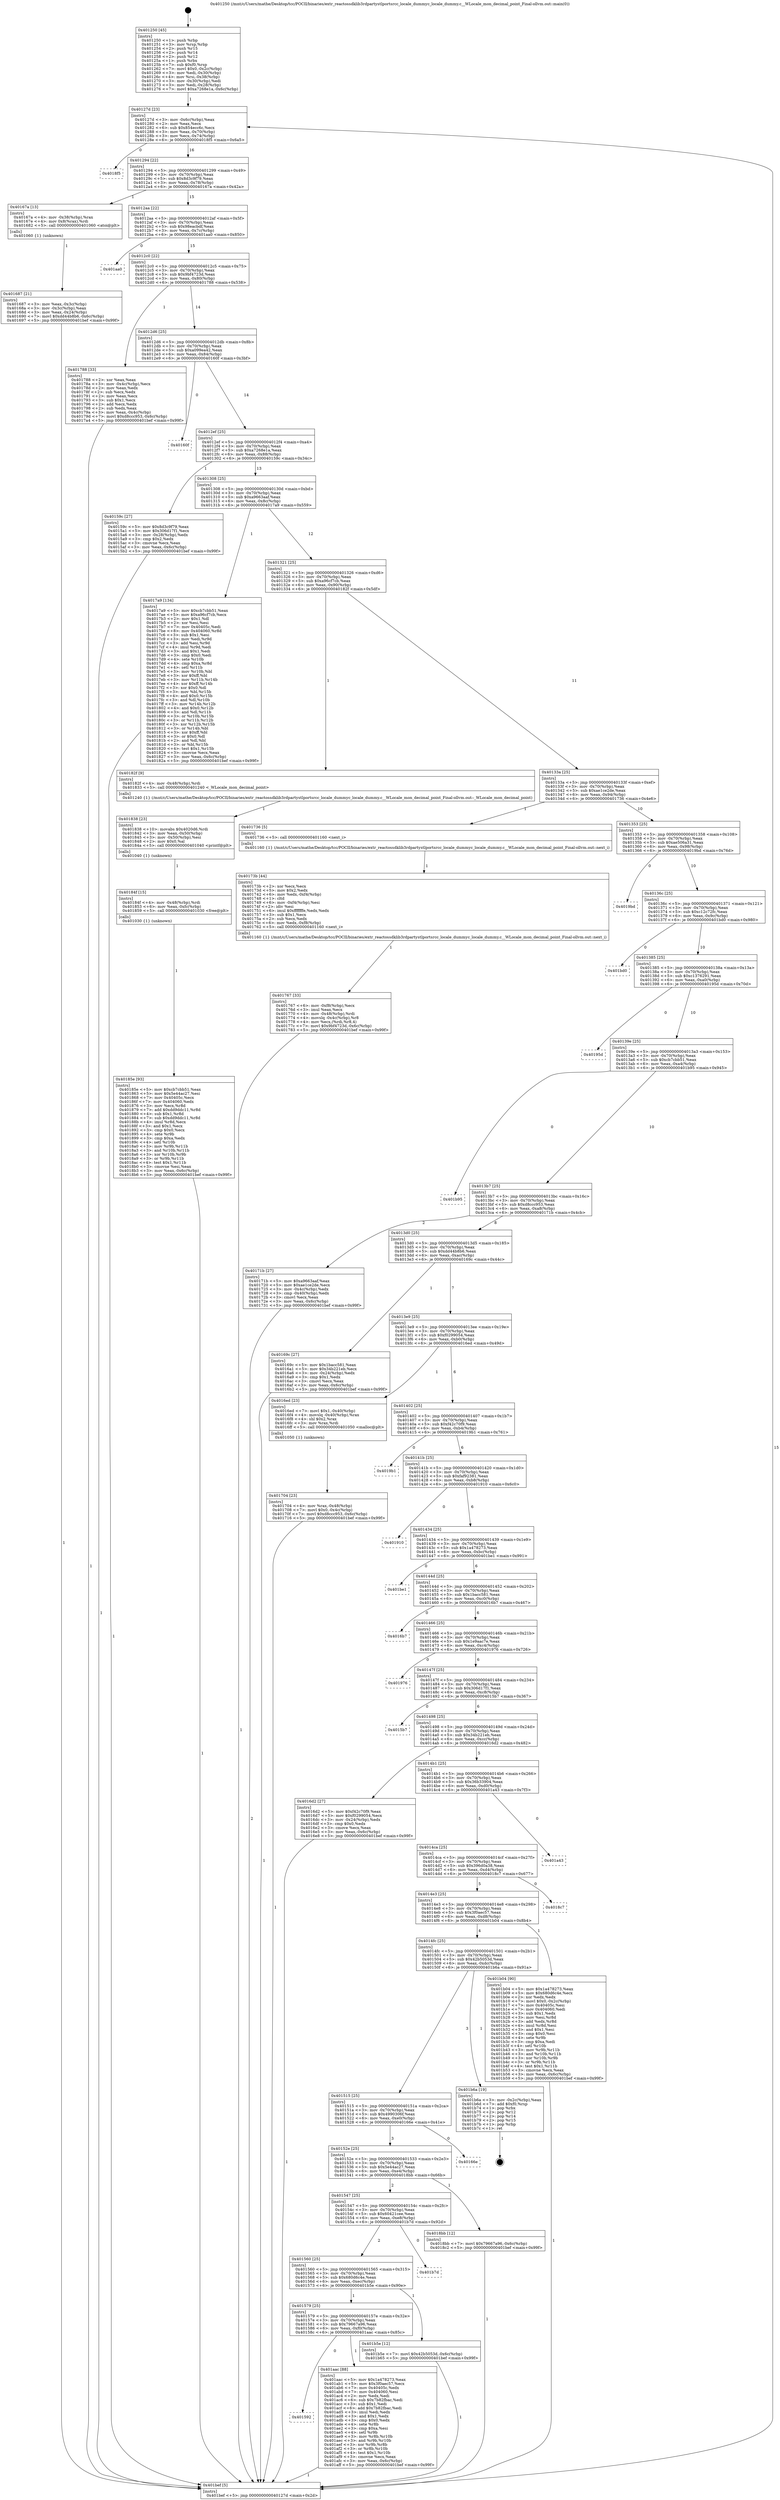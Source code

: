 digraph "0x401250" {
  label = "0x401250 (/mnt/c/Users/mathe/Desktop/tcc/POCII/binaries/extr_reactossdklib3rdpartystlportsrcc_locale_dummyc_locale_dummy.c__WLocale_mon_decimal_point_Final-ollvm.out::main(0))"
  labelloc = "t"
  node[shape=record]

  Entry [label="",width=0.3,height=0.3,shape=circle,fillcolor=black,style=filled]
  "0x40127d" [label="{
     0x40127d [23]\l
     | [instrs]\l
     &nbsp;&nbsp;0x40127d \<+3\>: mov -0x6c(%rbp),%eax\l
     &nbsp;&nbsp;0x401280 \<+2\>: mov %eax,%ecx\l
     &nbsp;&nbsp;0x401282 \<+6\>: sub $0x854ecc6c,%ecx\l
     &nbsp;&nbsp;0x401288 \<+3\>: mov %eax,-0x70(%rbp)\l
     &nbsp;&nbsp;0x40128b \<+3\>: mov %ecx,-0x74(%rbp)\l
     &nbsp;&nbsp;0x40128e \<+6\>: je 00000000004018f5 \<main+0x6a5\>\l
  }"]
  "0x4018f5" [label="{
     0x4018f5\l
  }", style=dashed]
  "0x401294" [label="{
     0x401294 [22]\l
     | [instrs]\l
     &nbsp;&nbsp;0x401294 \<+5\>: jmp 0000000000401299 \<main+0x49\>\l
     &nbsp;&nbsp;0x401299 \<+3\>: mov -0x70(%rbp),%eax\l
     &nbsp;&nbsp;0x40129c \<+5\>: sub $0x8d3c9f79,%eax\l
     &nbsp;&nbsp;0x4012a1 \<+3\>: mov %eax,-0x78(%rbp)\l
     &nbsp;&nbsp;0x4012a4 \<+6\>: je 000000000040167a \<main+0x42a\>\l
  }"]
  Exit [label="",width=0.3,height=0.3,shape=circle,fillcolor=black,style=filled,peripheries=2]
  "0x40167a" [label="{
     0x40167a [13]\l
     | [instrs]\l
     &nbsp;&nbsp;0x40167a \<+4\>: mov -0x38(%rbp),%rax\l
     &nbsp;&nbsp;0x40167e \<+4\>: mov 0x8(%rax),%rdi\l
     &nbsp;&nbsp;0x401682 \<+5\>: call 0000000000401060 \<atoi@plt\>\l
     | [calls]\l
     &nbsp;&nbsp;0x401060 \{1\} (unknown)\l
  }"]
  "0x4012aa" [label="{
     0x4012aa [22]\l
     | [instrs]\l
     &nbsp;&nbsp;0x4012aa \<+5\>: jmp 00000000004012af \<main+0x5f\>\l
     &nbsp;&nbsp;0x4012af \<+3\>: mov -0x70(%rbp),%eax\l
     &nbsp;&nbsp;0x4012b2 \<+5\>: sub $0x98eacbdf,%eax\l
     &nbsp;&nbsp;0x4012b7 \<+3\>: mov %eax,-0x7c(%rbp)\l
     &nbsp;&nbsp;0x4012ba \<+6\>: je 0000000000401aa0 \<main+0x850\>\l
  }"]
  "0x401592" [label="{
     0x401592\l
  }", style=dashed]
  "0x401aa0" [label="{
     0x401aa0\l
  }", style=dashed]
  "0x4012c0" [label="{
     0x4012c0 [22]\l
     | [instrs]\l
     &nbsp;&nbsp;0x4012c0 \<+5\>: jmp 00000000004012c5 \<main+0x75\>\l
     &nbsp;&nbsp;0x4012c5 \<+3\>: mov -0x70(%rbp),%eax\l
     &nbsp;&nbsp;0x4012c8 \<+5\>: sub $0x9bf4723d,%eax\l
     &nbsp;&nbsp;0x4012cd \<+3\>: mov %eax,-0x80(%rbp)\l
     &nbsp;&nbsp;0x4012d0 \<+6\>: je 0000000000401788 \<main+0x538\>\l
  }"]
  "0x401aac" [label="{
     0x401aac [88]\l
     | [instrs]\l
     &nbsp;&nbsp;0x401aac \<+5\>: mov $0x1a478273,%eax\l
     &nbsp;&nbsp;0x401ab1 \<+5\>: mov $0x3f0aec57,%ecx\l
     &nbsp;&nbsp;0x401ab6 \<+7\>: mov 0x40405c,%edx\l
     &nbsp;&nbsp;0x401abd \<+7\>: mov 0x404060,%esi\l
     &nbsp;&nbsp;0x401ac4 \<+2\>: mov %edx,%edi\l
     &nbsp;&nbsp;0x401ac6 \<+6\>: sub $0x7b82fbac,%edi\l
     &nbsp;&nbsp;0x401acc \<+3\>: sub $0x1,%edi\l
     &nbsp;&nbsp;0x401acf \<+6\>: add $0x7b82fbac,%edi\l
     &nbsp;&nbsp;0x401ad5 \<+3\>: imul %edi,%edx\l
     &nbsp;&nbsp;0x401ad8 \<+3\>: and $0x1,%edx\l
     &nbsp;&nbsp;0x401adb \<+3\>: cmp $0x0,%edx\l
     &nbsp;&nbsp;0x401ade \<+4\>: sete %r8b\l
     &nbsp;&nbsp;0x401ae2 \<+3\>: cmp $0xa,%esi\l
     &nbsp;&nbsp;0x401ae5 \<+4\>: setl %r9b\l
     &nbsp;&nbsp;0x401ae9 \<+3\>: mov %r8b,%r10b\l
     &nbsp;&nbsp;0x401aec \<+3\>: and %r9b,%r10b\l
     &nbsp;&nbsp;0x401aef \<+3\>: xor %r9b,%r8b\l
     &nbsp;&nbsp;0x401af2 \<+3\>: or %r8b,%r10b\l
     &nbsp;&nbsp;0x401af5 \<+4\>: test $0x1,%r10b\l
     &nbsp;&nbsp;0x401af9 \<+3\>: cmovne %ecx,%eax\l
     &nbsp;&nbsp;0x401afc \<+3\>: mov %eax,-0x6c(%rbp)\l
     &nbsp;&nbsp;0x401aff \<+5\>: jmp 0000000000401bef \<main+0x99f\>\l
  }"]
  "0x401788" [label="{
     0x401788 [33]\l
     | [instrs]\l
     &nbsp;&nbsp;0x401788 \<+2\>: xor %eax,%eax\l
     &nbsp;&nbsp;0x40178a \<+3\>: mov -0x4c(%rbp),%ecx\l
     &nbsp;&nbsp;0x40178d \<+2\>: mov %eax,%edx\l
     &nbsp;&nbsp;0x40178f \<+2\>: sub %ecx,%edx\l
     &nbsp;&nbsp;0x401791 \<+2\>: mov %eax,%ecx\l
     &nbsp;&nbsp;0x401793 \<+3\>: sub $0x1,%ecx\l
     &nbsp;&nbsp;0x401796 \<+2\>: add %ecx,%edx\l
     &nbsp;&nbsp;0x401798 \<+2\>: sub %edx,%eax\l
     &nbsp;&nbsp;0x40179a \<+3\>: mov %eax,-0x4c(%rbp)\l
     &nbsp;&nbsp;0x40179d \<+7\>: movl $0xd8ccc953,-0x6c(%rbp)\l
     &nbsp;&nbsp;0x4017a4 \<+5\>: jmp 0000000000401bef \<main+0x99f\>\l
  }"]
  "0x4012d6" [label="{
     0x4012d6 [25]\l
     | [instrs]\l
     &nbsp;&nbsp;0x4012d6 \<+5\>: jmp 00000000004012db \<main+0x8b\>\l
     &nbsp;&nbsp;0x4012db \<+3\>: mov -0x70(%rbp),%eax\l
     &nbsp;&nbsp;0x4012de \<+5\>: sub $0xa099ea42,%eax\l
     &nbsp;&nbsp;0x4012e3 \<+6\>: mov %eax,-0x84(%rbp)\l
     &nbsp;&nbsp;0x4012e9 \<+6\>: je 000000000040160f \<main+0x3bf\>\l
  }"]
  "0x401579" [label="{
     0x401579 [25]\l
     | [instrs]\l
     &nbsp;&nbsp;0x401579 \<+5\>: jmp 000000000040157e \<main+0x32e\>\l
     &nbsp;&nbsp;0x40157e \<+3\>: mov -0x70(%rbp),%eax\l
     &nbsp;&nbsp;0x401581 \<+5\>: sub $0x79667a96,%eax\l
     &nbsp;&nbsp;0x401586 \<+6\>: mov %eax,-0xf0(%rbp)\l
     &nbsp;&nbsp;0x40158c \<+6\>: je 0000000000401aac \<main+0x85c\>\l
  }"]
  "0x40160f" [label="{
     0x40160f\l
  }", style=dashed]
  "0x4012ef" [label="{
     0x4012ef [25]\l
     | [instrs]\l
     &nbsp;&nbsp;0x4012ef \<+5\>: jmp 00000000004012f4 \<main+0xa4\>\l
     &nbsp;&nbsp;0x4012f4 \<+3\>: mov -0x70(%rbp),%eax\l
     &nbsp;&nbsp;0x4012f7 \<+5\>: sub $0xa7268e1a,%eax\l
     &nbsp;&nbsp;0x4012fc \<+6\>: mov %eax,-0x88(%rbp)\l
     &nbsp;&nbsp;0x401302 \<+6\>: je 000000000040159c \<main+0x34c\>\l
  }"]
  "0x401b5e" [label="{
     0x401b5e [12]\l
     | [instrs]\l
     &nbsp;&nbsp;0x401b5e \<+7\>: movl $0x42b5053d,-0x6c(%rbp)\l
     &nbsp;&nbsp;0x401b65 \<+5\>: jmp 0000000000401bef \<main+0x99f\>\l
  }"]
  "0x40159c" [label="{
     0x40159c [27]\l
     | [instrs]\l
     &nbsp;&nbsp;0x40159c \<+5\>: mov $0x8d3c9f79,%eax\l
     &nbsp;&nbsp;0x4015a1 \<+5\>: mov $0x306d17f1,%ecx\l
     &nbsp;&nbsp;0x4015a6 \<+3\>: mov -0x28(%rbp),%edx\l
     &nbsp;&nbsp;0x4015a9 \<+3\>: cmp $0x2,%edx\l
     &nbsp;&nbsp;0x4015ac \<+3\>: cmovne %ecx,%eax\l
     &nbsp;&nbsp;0x4015af \<+3\>: mov %eax,-0x6c(%rbp)\l
     &nbsp;&nbsp;0x4015b2 \<+5\>: jmp 0000000000401bef \<main+0x99f\>\l
  }"]
  "0x401308" [label="{
     0x401308 [25]\l
     | [instrs]\l
     &nbsp;&nbsp;0x401308 \<+5\>: jmp 000000000040130d \<main+0xbd\>\l
     &nbsp;&nbsp;0x40130d \<+3\>: mov -0x70(%rbp),%eax\l
     &nbsp;&nbsp;0x401310 \<+5\>: sub $0xa9663aaf,%eax\l
     &nbsp;&nbsp;0x401315 \<+6\>: mov %eax,-0x8c(%rbp)\l
     &nbsp;&nbsp;0x40131b \<+6\>: je 00000000004017a9 \<main+0x559\>\l
  }"]
  "0x401bef" [label="{
     0x401bef [5]\l
     | [instrs]\l
     &nbsp;&nbsp;0x401bef \<+5\>: jmp 000000000040127d \<main+0x2d\>\l
  }"]
  "0x401250" [label="{
     0x401250 [45]\l
     | [instrs]\l
     &nbsp;&nbsp;0x401250 \<+1\>: push %rbp\l
     &nbsp;&nbsp;0x401251 \<+3\>: mov %rsp,%rbp\l
     &nbsp;&nbsp;0x401254 \<+2\>: push %r15\l
     &nbsp;&nbsp;0x401256 \<+2\>: push %r14\l
     &nbsp;&nbsp;0x401258 \<+2\>: push %r12\l
     &nbsp;&nbsp;0x40125a \<+1\>: push %rbx\l
     &nbsp;&nbsp;0x40125b \<+7\>: sub $0xf0,%rsp\l
     &nbsp;&nbsp;0x401262 \<+7\>: movl $0x0,-0x2c(%rbp)\l
     &nbsp;&nbsp;0x401269 \<+3\>: mov %edi,-0x30(%rbp)\l
     &nbsp;&nbsp;0x40126c \<+4\>: mov %rsi,-0x38(%rbp)\l
     &nbsp;&nbsp;0x401270 \<+3\>: mov -0x30(%rbp),%edi\l
     &nbsp;&nbsp;0x401273 \<+3\>: mov %edi,-0x28(%rbp)\l
     &nbsp;&nbsp;0x401276 \<+7\>: movl $0xa7268e1a,-0x6c(%rbp)\l
  }"]
  "0x401687" [label="{
     0x401687 [21]\l
     | [instrs]\l
     &nbsp;&nbsp;0x401687 \<+3\>: mov %eax,-0x3c(%rbp)\l
     &nbsp;&nbsp;0x40168a \<+3\>: mov -0x3c(%rbp),%eax\l
     &nbsp;&nbsp;0x40168d \<+3\>: mov %eax,-0x24(%rbp)\l
     &nbsp;&nbsp;0x401690 \<+7\>: movl $0xdd44b8b6,-0x6c(%rbp)\l
     &nbsp;&nbsp;0x401697 \<+5\>: jmp 0000000000401bef \<main+0x99f\>\l
  }"]
  "0x401560" [label="{
     0x401560 [25]\l
     | [instrs]\l
     &nbsp;&nbsp;0x401560 \<+5\>: jmp 0000000000401565 \<main+0x315\>\l
     &nbsp;&nbsp;0x401565 \<+3\>: mov -0x70(%rbp),%eax\l
     &nbsp;&nbsp;0x401568 \<+5\>: sub $0x680d6c4e,%eax\l
     &nbsp;&nbsp;0x40156d \<+6\>: mov %eax,-0xec(%rbp)\l
     &nbsp;&nbsp;0x401573 \<+6\>: je 0000000000401b5e \<main+0x90e\>\l
  }"]
  "0x4017a9" [label="{
     0x4017a9 [134]\l
     | [instrs]\l
     &nbsp;&nbsp;0x4017a9 \<+5\>: mov $0xcb7cbb51,%eax\l
     &nbsp;&nbsp;0x4017ae \<+5\>: mov $0xa96cf7cb,%ecx\l
     &nbsp;&nbsp;0x4017b3 \<+2\>: mov $0x1,%dl\l
     &nbsp;&nbsp;0x4017b5 \<+2\>: xor %esi,%esi\l
     &nbsp;&nbsp;0x4017b7 \<+7\>: mov 0x40405c,%edi\l
     &nbsp;&nbsp;0x4017be \<+8\>: mov 0x404060,%r8d\l
     &nbsp;&nbsp;0x4017c6 \<+3\>: sub $0x1,%esi\l
     &nbsp;&nbsp;0x4017c9 \<+3\>: mov %edi,%r9d\l
     &nbsp;&nbsp;0x4017cc \<+3\>: add %esi,%r9d\l
     &nbsp;&nbsp;0x4017cf \<+4\>: imul %r9d,%edi\l
     &nbsp;&nbsp;0x4017d3 \<+3\>: and $0x1,%edi\l
     &nbsp;&nbsp;0x4017d6 \<+3\>: cmp $0x0,%edi\l
     &nbsp;&nbsp;0x4017d9 \<+4\>: sete %r10b\l
     &nbsp;&nbsp;0x4017dd \<+4\>: cmp $0xa,%r8d\l
     &nbsp;&nbsp;0x4017e1 \<+4\>: setl %r11b\l
     &nbsp;&nbsp;0x4017e5 \<+3\>: mov %r10b,%bl\l
     &nbsp;&nbsp;0x4017e8 \<+3\>: xor $0xff,%bl\l
     &nbsp;&nbsp;0x4017eb \<+3\>: mov %r11b,%r14b\l
     &nbsp;&nbsp;0x4017ee \<+4\>: xor $0xff,%r14b\l
     &nbsp;&nbsp;0x4017f2 \<+3\>: xor $0x0,%dl\l
     &nbsp;&nbsp;0x4017f5 \<+3\>: mov %bl,%r15b\l
     &nbsp;&nbsp;0x4017f8 \<+4\>: and $0x0,%r15b\l
     &nbsp;&nbsp;0x4017fc \<+3\>: and %dl,%r10b\l
     &nbsp;&nbsp;0x4017ff \<+3\>: mov %r14b,%r12b\l
     &nbsp;&nbsp;0x401802 \<+4\>: and $0x0,%r12b\l
     &nbsp;&nbsp;0x401806 \<+3\>: and %dl,%r11b\l
     &nbsp;&nbsp;0x401809 \<+3\>: or %r10b,%r15b\l
     &nbsp;&nbsp;0x40180c \<+3\>: or %r11b,%r12b\l
     &nbsp;&nbsp;0x40180f \<+3\>: xor %r12b,%r15b\l
     &nbsp;&nbsp;0x401812 \<+3\>: or %r14b,%bl\l
     &nbsp;&nbsp;0x401815 \<+3\>: xor $0xff,%bl\l
     &nbsp;&nbsp;0x401818 \<+3\>: or $0x0,%dl\l
     &nbsp;&nbsp;0x40181b \<+2\>: and %dl,%bl\l
     &nbsp;&nbsp;0x40181d \<+3\>: or %bl,%r15b\l
     &nbsp;&nbsp;0x401820 \<+4\>: test $0x1,%r15b\l
     &nbsp;&nbsp;0x401824 \<+3\>: cmovne %ecx,%eax\l
     &nbsp;&nbsp;0x401827 \<+3\>: mov %eax,-0x6c(%rbp)\l
     &nbsp;&nbsp;0x40182a \<+5\>: jmp 0000000000401bef \<main+0x99f\>\l
  }"]
  "0x401321" [label="{
     0x401321 [25]\l
     | [instrs]\l
     &nbsp;&nbsp;0x401321 \<+5\>: jmp 0000000000401326 \<main+0xd6\>\l
     &nbsp;&nbsp;0x401326 \<+3\>: mov -0x70(%rbp),%eax\l
     &nbsp;&nbsp;0x401329 \<+5\>: sub $0xa96cf7cb,%eax\l
     &nbsp;&nbsp;0x40132e \<+6\>: mov %eax,-0x90(%rbp)\l
     &nbsp;&nbsp;0x401334 \<+6\>: je 000000000040182f \<main+0x5df\>\l
  }"]
  "0x401b7d" [label="{
     0x401b7d\l
  }", style=dashed]
  "0x40182f" [label="{
     0x40182f [9]\l
     | [instrs]\l
     &nbsp;&nbsp;0x40182f \<+4\>: mov -0x48(%rbp),%rdi\l
     &nbsp;&nbsp;0x401833 \<+5\>: call 0000000000401240 \<_WLocale_mon_decimal_point\>\l
     | [calls]\l
     &nbsp;&nbsp;0x401240 \{1\} (/mnt/c/Users/mathe/Desktop/tcc/POCII/binaries/extr_reactossdklib3rdpartystlportsrcc_locale_dummyc_locale_dummy.c__WLocale_mon_decimal_point_Final-ollvm.out::_WLocale_mon_decimal_point)\l
  }"]
  "0x40133a" [label="{
     0x40133a [25]\l
     | [instrs]\l
     &nbsp;&nbsp;0x40133a \<+5\>: jmp 000000000040133f \<main+0xef\>\l
     &nbsp;&nbsp;0x40133f \<+3\>: mov -0x70(%rbp),%eax\l
     &nbsp;&nbsp;0x401342 \<+5\>: sub $0xae1ce2de,%eax\l
     &nbsp;&nbsp;0x401347 \<+6\>: mov %eax,-0x94(%rbp)\l
     &nbsp;&nbsp;0x40134d \<+6\>: je 0000000000401736 \<main+0x4e6\>\l
  }"]
  "0x401547" [label="{
     0x401547 [25]\l
     | [instrs]\l
     &nbsp;&nbsp;0x401547 \<+5\>: jmp 000000000040154c \<main+0x2fc\>\l
     &nbsp;&nbsp;0x40154c \<+3\>: mov -0x70(%rbp),%eax\l
     &nbsp;&nbsp;0x40154f \<+5\>: sub $0x60421cee,%eax\l
     &nbsp;&nbsp;0x401554 \<+6\>: mov %eax,-0xe8(%rbp)\l
     &nbsp;&nbsp;0x40155a \<+6\>: je 0000000000401b7d \<main+0x92d\>\l
  }"]
  "0x401736" [label="{
     0x401736 [5]\l
     | [instrs]\l
     &nbsp;&nbsp;0x401736 \<+5\>: call 0000000000401160 \<next_i\>\l
     | [calls]\l
     &nbsp;&nbsp;0x401160 \{1\} (/mnt/c/Users/mathe/Desktop/tcc/POCII/binaries/extr_reactossdklib3rdpartystlportsrcc_locale_dummyc_locale_dummy.c__WLocale_mon_decimal_point_Final-ollvm.out::next_i)\l
  }"]
  "0x401353" [label="{
     0x401353 [25]\l
     | [instrs]\l
     &nbsp;&nbsp;0x401353 \<+5\>: jmp 0000000000401358 \<main+0x108\>\l
     &nbsp;&nbsp;0x401358 \<+3\>: mov -0x70(%rbp),%eax\l
     &nbsp;&nbsp;0x40135b \<+5\>: sub $0xae506a31,%eax\l
     &nbsp;&nbsp;0x401360 \<+6\>: mov %eax,-0x98(%rbp)\l
     &nbsp;&nbsp;0x401366 \<+6\>: je 00000000004019bd \<main+0x76d\>\l
  }"]
  "0x4018bb" [label="{
     0x4018bb [12]\l
     | [instrs]\l
     &nbsp;&nbsp;0x4018bb \<+7\>: movl $0x79667a96,-0x6c(%rbp)\l
     &nbsp;&nbsp;0x4018c2 \<+5\>: jmp 0000000000401bef \<main+0x99f\>\l
  }"]
  "0x4019bd" [label="{
     0x4019bd\l
  }", style=dashed]
  "0x40136c" [label="{
     0x40136c [25]\l
     | [instrs]\l
     &nbsp;&nbsp;0x40136c \<+5\>: jmp 0000000000401371 \<main+0x121\>\l
     &nbsp;&nbsp;0x401371 \<+3\>: mov -0x70(%rbp),%eax\l
     &nbsp;&nbsp;0x401374 \<+5\>: sub $0xc12c72fc,%eax\l
     &nbsp;&nbsp;0x401379 \<+6\>: mov %eax,-0x9c(%rbp)\l
     &nbsp;&nbsp;0x40137f \<+6\>: je 0000000000401bd0 \<main+0x980\>\l
  }"]
  "0x40152e" [label="{
     0x40152e [25]\l
     | [instrs]\l
     &nbsp;&nbsp;0x40152e \<+5\>: jmp 0000000000401533 \<main+0x2e3\>\l
     &nbsp;&nbsp;0x401533 \<+3\>: mov -0x70(%rbp),%eax\l
     &nbsp;&nbsp;0x401536 \<+5\>: sub $0x5e44ac27,%eax\l
     &nbsp;&nbsp;0x40153b \<+6\>: mov %eax,-0xe4(%rbp)\l
     &nbsp;&nbsp;0x401541 \<+6\>: je 00000000004018bb \<main+0x66b\>\l
  }"]
  "0x401bd0" [label="{
     0x401bd0\l
  }", style=dashed]
  "0x401385" [label="{
     0x401385 [25]\l
     | [instrs]\l
     &nbsp;&nbsp;0x401385 \<+5\>: jmp 000000000040138a \<main+0x13a\>\l
     &nbsp;&nbsp;0x40138a \<+3\>: mov -0x70(%rbp),%eax\l
     &nbsp;&nbsp;0x40138d \<+5\>: sub $0xc1376291,%eax\l
     &nbsp;&nbsp;0x401392 \<+6\>: mov %eax,-0xa0(%rbp)\l
     &nbsp;&nbsp;0x401398 \<+6\>: je 000000000040195d \<main+0x70d\>\l
  }"]
  "0x40166e" [label="{
     0x40166e\l
  }", style=dashed]
  "0x40195d" [label="{
     0x40195d\l
  }", style=dashed]
  "0x40139e" [label="{
     0x40139e [25]\l
     | [instrs]\l
     &nbsp;&nbsp;0x40139e \<+5\>: jmp 00000000004013a3 \<main+0x153\>\l
     &nbsp;&nbsp;0x4013a3 \<+3\>: mov -0x70(%rbp),%eax\l
     &nbsp;&nbsp;0x4013a6 \<+5\>: sub $0xcb7cbb51,%eax\l
     &nbsp;&nbsp;0x4013ab \<+6\>: mov %eax,-0xa4(%rbp)\l
     &nbsp;&nbsp;0x4013b1 \<+6\>: je 0000000000401b95 \<main+0x945\>\l
  }"]
  "0x401515" [label="{
     0x401515 [25]\l
     | [instrs]\l
     &nbsp;&nbsp;0x401515 \<+5\>: jmp 000000000040151a \<main+0x2ca\>\l
     &nbsp;&nbsp;0x40151a \<+3\>: mov -0x70(%rbp),%eax\l
     &nbsp;&nbsp;0x40151d \<+5\>: sub $0x4990306f,%eax\l
     &nbsp;&nbsp;0x401522 \<+6\>: mov %eax,-0xe0(%rbp)\l
     &nbsp;&nbsp;0x401528 \<+6\>: je 000000000040166e \<main+0x41e\>\l
  }"]
  "0x401b95" [label="{
     0x401b95\l
  }", style=dashed]
  "0x4013b7" [label="{
     0x4013b7 [25]\l
     | [instrs]\l
     &nbsp;&nbsp;0x4013b7 \<+5\>: jmp 00000000004013bc \<main+0x16c\>\l
     &nbsp;&nbsp;0x4013bc \<+3\>: mov -0x70(%rbp),%eax\l
     &nbsp;&nbsp;0x4013bf \<+5\>: sub $0xd8ccc953,%eax\l
     &nbsp;&nbsp;0x4013c4 \<+6\>: mov %eax,-0xa8(%rbp)\l
     &nbsp;&nbsp;0x4013ca \<+6\>: je 000000000040171b \<main+0x4cb\>\l
  }"]
  "0x401b6a" [label="{
     0x401b6a [19]\l
     | [instrs]\l
     &nbsp;&nbsp;0x401b6a \<+3\>: mov -0x2c(%rbp),%eax\l
     &nbsp;&nbsp;0x401b6d \<+7\>: add $0xf0,%rsp\l
     &nbsp;&nbsp;0x401b74 \<+1\>: pop %rbx\l
     &nbsp;&nbsp;0x401b75 \<+2\>: pop %r12\l
     &nbsp;&nbsp;0x401b77 \<+2\>: pop %r14\l
     &nbsp;&nbsp;0x401b79 \<+2\>: pop %r15\l
     &nbsp;&nbsp;0x401b7b \<+1\>: pop %rbp\l
     &nbsp;&nbsp;0x401b7c \<+1\>: ret\l
  }"]
  "0x40171b" [label="{
     0x40171b [27]\l
     | [instrs]\l
     &nbsp;&nbsp;0x40171b \<+5\>: mov $0xa9663aaf,%eax\l
     &nbsp;&nbsp;0x401720 \<+5\>: mov $0xae1ce2de,%ecx\l
     &nbsp;&nbsp;0x401725 \<+3\>: mov -0x4c(%rbp),%edx\l
     &nbsp;&nbsp;0x401728 \<+3\>: cmp -0x40(%rbp),%edx\l
     &nbsp;&nbsp;0x40172b \<+3\>: cmovl %ecx,%eax\l
     &nbsp;&nbsp;0x40172e \<+3\>: mov %eax,-0x6c(%rbp)\l
     &nbsp;&nbsp;0x401731 \<+5\>: jmp 0000000000401bef \<main+0x99f\>\l
  }"]
  "0x4013d0" [label="{
     0x4013d0 [25]\l
     | [instrs]\l
     &nbsp;&nbsp;0x4013d0 \<+5\>: jmp 00000000004013d5 \<main+0x185\>\l
     &nbsp;&nbsp;0x4013d5 \<+3\>: mov -0x70(%rbp),%eax\l
     &nbsp;&nbsp;0x4013d8 \<+5\>: sub $0xdd44b8b6,%eax\l
     &nbsp;&nbsp;0x4013dd \<+6\>: mov %eax,-0xac(%rbp)\l
     &nbsp;&nbsp;0x4013e3 \<+6\>: je 000000000040169c \<main+0x44c\>\l
  }"]
  "0x4014fc" [label="{
     0x4014fc [25]\l
     | [instrs]\l
     &nbsp;&nbsp;0x4014fc \<+5\>: jmp 0000000000401501 \<main+0x2b1\>\l
     &nbsp;&nbsp;0x401501 \<+3\>: mov -0x70(%rbp),%eax\l
     &nbsp;&nbsp;0x401504 \<+5\>: sub $0x42b5053d,%eax\l
     &nbsp;&nbsp;0x401509 \<+6\>: mov %eax,-0xdc(%rbp)\l
     &nbsp;&nbsp;0x40150f \<+6\>: je 0000000000401b6a \<main+0x91a\>\l
  }"]
  "0x40169c" [label="{
     0x40169c [27]\l
     | [instrs]\l
     &nbsp;&nbsp;0x40169c \<+5\>: mov $0x1bacc581,%eax\l
     &nbsp;&nbsp;0x4016a1 \<+5\>: mov $0x34b221eb,%ecx\l
     &nbsp;&nbsp;0x4016a6 \<+3\>: mov -0x24(%rbp),%edx\l
     &nbsp;&nbsp;0x4016a9 \<+3\>: cmp $0x1,%edx\l
     &nbsp;&nbsp;0x4016ac \<+3\>: cmovl %ecx,%eax\l
     &nbsp;&nbsp;0x4016af \<+3\>: mov %eax,-0x6c(%rbp)\l
     &nbsp;&nbsp;0x4016b2 \<+5\>: jmp 0000000000401bef \<main+0x99f\>\l
  }"]
  "0x4013e9" [label="{
     0x4013e9 [25]\l
     | [instrs]\l
     &nbsp;&nbsp;0x4013e9 \<+5\>: jmp 00000000004013ee \<main+0x19e\>\l
     &nbsp;&nbsp;0x4013ee \<+3\>: mov -0x70(%rbp),%eax\l
     &nbsp;&nbsp;0x4013f1 \<+5\>: sub $0xf0299054,%eax\l
     &nbsp;&nbsp;0x4013f6 \<+6\>: mov %eax,-0xb0(%rbp)\l
     &nbsp;&nbsp;0x4013fc \<+6\>: je 00000000004016ed \<main+0x49d\>\l
  }"]
  "0x401b04" [label="{
     0x401b04 [90]\l
     | [instrs]\l
     &nbsp;&nbsp;0x401b04 \<+5\>: mov $0x1a478273,%eax\l
     &nbsp;&nbsp;0x401b09 \<+5\>: mov $0x680d6c4e,%ecx\l
     &nbsp;&nbsp;0x401b0e \<+2\>: xor %edx,%edx\l
     &nbsp;&nbsp;0x401b10 \<+7\>: movl $0x0,-0x2c(%rbp)\l
     &nbsp;&nbsp;0x401b17 \<+7\>: mov 0x40405c,%esi\l
     &nbsp;&nbsp;0x401b1e \<+7\>: mov 0x404060,%edi\l
     &nbsp;&nbsp;0x401b25 \<+3\>: sub $0x1,%edx\l
     &nbsp;&nbsp;0x401b28 \<+3\>: mov %esi,%r8d\l
     &nbsp;&nbsp;0x401b2b \<+3\>: add %edx,%r8d\l
     &nbsp;&nbsp;0x401b2e \<+4\>: imul %r8d,%esi\l
     &nbsp;&nbsp;0x401b32 \<+3\>: and $0x1,%esi\l
     &nbsp;&nbsp;0x401b35 \<+3\>: cmp $0x0,%esi\l
     &nbsp;&nbsp;0x401b38 \<+4\>: sete %r9b\l
     &nbsp;&nbsp;0x401b3c \<+3\>: cmp $0xa,%edi\l
     &nbsp;&nbsp;0x401b3f \<+4\>: setl %r10b\l
     &nbsp;&nbsp;0x401b43 \<+3\>: mov %r9b,%r11b\l
     &nbsp;&nbsp;0x401b46 \<+3\>: and %r10b,%r11b\l
     &nbsp;&nbsp;0x401b49 \<+3\>: xor %r10b,%r9b\l
     &nbsp;&nbsp;0x401b4c \<+3\>: or %r9b,%r11b\l
     &nbsp;&nbsp;0x401b4f \<+4\>: test $0x1,%r11b\l
     &nbsp;&nbsp;0x401b53 \<+3\>: cmovne %ecx,%eax\l
     &nbsp;&nbsp;0x401b56 \<+3\>: mov %eax,-0x6c(%rbp)\l
     &nbsp;&nbsp;0x401b59 \<+5\>: jmp 0000000000401bef \<main+0x99f\>\l
  }"]
  "0x4016ed" [label="{
     0x4016ed [23]\l
     | [instrs]\l
     &nbsp;&nbsp;0x4016ed \<+7\>: movl $0x1,-0x40(%rbp)\l
     &nbsp;&nbsp;0x4016f4 \<+4\>: movslq -0x40(%rbp),%rax\l
     &nbsp;&nbsp;0x4016f8 \<+4\>: shl $0x2,%rax\l
     &nbsp;&nbsp;0x4016fc \<+3\>: mov %rax,%rdi\l
     &nbsp;&nbsp;0x4016ff \<+5\>: call 0000000000401050 \<malloc@plt\>\l
     | [calls]\l
     &nbsp;&nbsp;0x401050 \{1\} (unknown)\l
  }"]
  "0x401402" [label="{
     0x401402 [25]\l
     | [instrs]\l
     &nbsp;&nbsp;0x401402 \<+5\>: jmp 0000000000401407 \<main+0x1b7\>\l
     &nbsp;&nbsp;0x401407 \<+3\>: mov -0x70(%rbp),%eax\l
     &nbsp;&nbsp;0x40140a \<+5\>: sub $0xf42c70f9,%eax\l
     &nbsp;&nbsp;0x40140f \<+6\>: mov %eax,-0xb4(%rbp)\l
     &nbsp;&nbsp;0x401415 \<+6\>: je 00000000004019b1 \<main+0x761\>\l
  }"]
  "0x4014e3" [label="{
     0x4014e3 [25]\l
     | [instrs]\l
     &nbsp;&nbsp;0x4014e3 \<+5\>: jmp 00000000004014e8 \<main+0x298\>\l
     &nbsp;&nbsp;0x4014e8 \<+3\>: mov -0x70(%rbp),%eax\l
     &nbsp;&nbsp;0x4014eb \<+5\>: sub $0x3f0aec57,%eax\l
     &nbsp;&nbsp;0x4014f0 \<+6\>: mov %eax,-0xd8(%rbp)\l
     &nbsp;&nbsp;0x4014f6 \<+6\>: je 0000000000401b04 \<main+0x8b4\>\l
  }"]
  "0x4019b1" [label="{
     0x4019b1\l
  }", style=dashed]
  "0x40141b" [label="{
     0x40141b [25]\l
     | [instrs]\l
     &nbsp;&nbsp;0x40141b \<+5\>: jmp 0000000000401420 \<main+0x1d0\>\l
     &nbsp;&nbsp;0x401420 \<+3\>: mov -0x70(%rbp),%eax\l
     &nbsp;&nbsp;0x401423 \<+5\>: sub $0xfaf92381,%eax\l
     &nbsp;&nbsp;0x401428 \<+6\>: mov %eax,-0xb8(%rbp)\l
     &nbsp;&nbsp;0x40142e \<+6\>: je 0000000000401910 \<main+0x6c0\>\l
  }"]
  "0x4018c7" [label="{
     0x4018c7\l
  }", style=dashed]
  "0x401910" [label="{
     0x401910\l
  }", style=dashed]
  "0x401434" [label="{
     0x401434 [25]\l
     | [instrs]\l
     &nbsp;&nbsp;0x401434 \<+5\>: jmp 0000000000401439 \<main+0x1e9\>\l
     &nbsp;&nbsp;0x401439 \<+3\>: mov -0x70(%rbp),%eax\l
     &nbsp;&nbsp;0x40143c \<+5\>: sub $0x1a478273,%eax\l
     &nbsp;&nbsp;0x401441 \<+6\>: mov %eax,-0xbc(%rbp)\l
     &nbsp;&nbsp;0x401447 \<+6\>: je 0000000000401be1 \<main+0x991\>\l
  }"]
  "0x4014ca" [label="{
     0x4014ca [25]\l
     | [instrs]\l
     &nbsp;&nbsp;0x4014ca \<+5\>: jmp 00000000004014cf \<main+0x27f\>\l
     &nbsp;&nbsp;0x4014cf \<+3\>: mov -0x70(%rbp),%eax\l
     &nbsp;&nbsp;0x4014d2 \<+5\>: sub $0x396d0a38,%eax\l
     &nbsp;&nbsp;0x4014d7 \<+6\>: mov %eax,-0xd4(%rbp)\l
     &nbsp;&nbsp;0x4014dd \<+6\>: je 00000000004018c7 \<main+0x677\>\l
  }"]
  "0x401be1" [label="{
     0x401be1\l
  }", style=dashed]
  "0x40144d" [label="{
     0x40144d [25]\l
     | [instrs]\l
     &nbsp;&nbsp;0x40144d \<+5\>: jmp 0000000000401452 \<main+0x202\>\l
     &nbsp;&nbsp;0x401452 \<+3\>: mov -0x70(%rbp),%eax\l
     &nbsp;&nbsp;0x401455 \<+5\>: sub $0x1bacc581,%eax\l
     &nbsp;&nbsp;0x40145a \<+6\>: mov %eax,-0xc0(%rbp)\l
     &nbsp;&nbsp;0x401460 \<+6\>: je 00000000004016b7 \<main+0x467\>\l
  }"]
  "0x401a43" [label="{
     0x401a43\l
  }", style=dashed]
  "0x4016b7" [label="{
     0x4016b7\l
  }", style=dashed]
  "0x401466" [label="{
     0x401466 [25]\l
     | [instrs]\l
     &nbsp;&nbsp;0x401466 \<+5\>: jmp 000000000040146b \<main+0x21b\>\l
     &nbsp;&nbsp;0x40146b \<+3\>: mov -0x70(%rbp),%eax\l
     &nbsp;&nbsp;0x40146e \<+5\>: sub $0x1e9aac7e,%eax\l
     &nbsp;&nbsp;0x401473 \<+6\>: mov %eax,-0xc4(%rbp)\l
     &nbsp;&nbsp;0x401479 \<+6\>: je 0000000000401976 \<main+0x726\>\l
  }"]
  "0x40185e" [label="{
     0x40185e [93]\l
     | [instrs]\l
     &nbsp;&nbsp;0x40185e \<+5\>: mov $0xcb7cbb51,%eax\l
     &nbsp;&nbsp;0x401863 \<+5\>: mov $0x5e44ac27,%esi\l
     &nbsp;&nbsp;0x401868 \<+7\>: mov 0x40405c,%ecx\l
     &nbsp;&nbsp;0x40186f \<+7\>: mov 0x404060,%edx\l
     &nbsp;&nbsp;0x401876 \<+3\>: mov %ecx,%r8d\l
     &nbsp;&nbsp;0x401879 \<+7\>: add $0xdd9ddc11,%r8d\l
     &nbsp;&nbsp;0x401880 \<+4\>: sub $0x1,%r8d\l
     &nbsp;&nbsp;0x401884 \<+7\>: sub $0xdd9ddc11,%r8d\l
     &nbsp;&nbsp;0x40188b \<+4\>: imul %r8d,%ecx\l
     &nbsp;&nbsp;0x40188f \<+3\>: and $0x1,%ecx\l
     &nbsp;&nbsp;0x401892 \<+3\>: cmp $0x0,%ecx\l
     &nbsp;&nbsp;0x401895 \<+4\>: sete %r9b\l
     &nbsp;&nbsp;0x401899 \<+3\>: cmp $0xa,%edx\l
     &nbsp;&nbsp;0x40189c \<+4\>: setl %r10b\l
     &nbsp;&nbsp;0x4018a0 \<+3\>: mov %r9b,%r11b\l
     &nbsp;&nbsp;0x4018a3 \<+3\>: and %r10b,%r11b\l
     &nbsp;&nbsp;0x4018a6 \<+3\>: xor %r10b,%r9b\l
     &nbsp;&nbsp;0x4018a9 \<+3\>: or %r9b,%r11b\l
     &nbsp;&nbsp;0x4018ac \<+4\>: test $0x1,%r11b\l
     &nbsp;&nbsp;0x4018b0 \<+3\>: cmovne %esi,%eax\l
     &nbsp;&nbsp;0x4018b3 \<+3\>: mov %eax,-0x6c(%rbp)\l
     &nbsp;&nbsp;0x4018b6 \<+5\>: jmp 0000000000401bef \<main+0x99f\>\l
  }"]
  "0x401976" [label="{
     0x401976\l
  }", style=dashed]
  "0x40147f" [label="{
     0x40147f [25]\l
     | [instrs]\l
     &nbsp;&nbsp;0x40147f \<+5\>: jmp 0000000000401484 \<main+0x234\>\l
     &nbsp;&nbsp;0x401484 \<+3\>: mov -0x70(%rbp),%eax\l
     &nbsp;&nbsp;0x401487 \<+5\>: sub $0x306d17f1,%eax\l
     &nbsp;&nbsp;0x40148c \<+6\>: mov %eax,-0xc8(%rbp)\l
     &nbsp;&nbsp;0x401492 \<+6\>: je 00000000004015b7 \<main+0x367\>\l
  }"]
  "0x40184f" [label="{
     0x40184f [15]\l
     | [instrs]\l
     &nbsp;&nbsp;0x40184f \<+4\>: mov -0x48(%rbp),%rdi\l
     &nbsp;&nbsp;0x401853 \<+6\>: mov %eax,-0xfc(%rbp)\l
     &nbsp;&nbsp;0x401859 \<+5\>: call 0000000000401030 \<free@plt\>\l
     | [calls]\l
     &nbsp;&nbsp;0x401030 \{1\} (unknown)\l
  }"]
  "0x4015b7" [label="{
     0x4015b7\l
  }", style=dashed]
  "0x401498" [label="{
     0x401498 [25]\l
     | [instrs]\l
     &nbsp;&nbsp;0x401498 \<+5\>: jmp 000000000040149d \<main+0x24d\>\l
     &nbsp;&nbsp;0x40149d \<+3\>: mov -0x70(%rbp),%eax\l
     &nbsp;&nbsp;0x4014a0 \<+5\>: sub $0x34b221eb,%eax\l
     &nbsp;&nbsp;0x4014a5 \<+6\>: mov %eax,-0xcc(%rbp)\l
     &nbsp;&nbsp;0x4014ab \<+6\>: je 00000000004016d2 \<main+0x482\>\l
  }"]
  "0x401838" [label="{
     0x401838 [23]\l
     | [instrs]\l
     &nbsp;&nbsp;0x401838 \<+10\>: movabs $0x4020d6,%rdi\l
     &nbsp;&nbsp;0x401842 \<+3\>: mov %eax,-0x50(%rbp)\l
     &nbsp;&nbsp;0x401845 \<+3\>: mov -0x50(%rbp),%esi\l
     &nbsp;&nbsp;0x401848 \<+2\>: mov $0x0,%al\l
     &nbsp;&nbsp;0x40184a \<+5\>: call 0000000000401040 \<printf@plt\>\l
     | [calls]\l
     &nbsp;&nbsp;0x401040 \{1\} (unknown)\l
  }"]
  "0x4016d2" [label="{
     0x4016d2 [27]\l
     | [instrs]\l
     &nbsp;&nbsp;0x4016d2 \<+5\>: mov $0xf42c70f9,%eax\l
     &nbsp;&nbsp;0x4016d7 \<+5\>: mov $0xf0299054,%ecx\l
     &nbsp;&nbsp;0x4016dc \<+3\>: mov -0x24(%rbp),%edx\l
     &nbsp;&nbsp;0x4016df \<+3\>: cmp $0x0,%edx\l
     &nbsp;&nbsp;0x4016e2 \<+3\>: cmove %ecx,%eax\l
     &nbsp;&nbsp;0x4016e5 \<+3\>: mov %eax,-0x6c(%rbp)\l
     &nbsp;&nbsp;0x4016e8 \<+5\>: jmp 0000000000401bef \<main+0x99f\>\l
  }"]
  "0x4014b1" [label="{
     0x4014b1 [25]\l
     | [instrs]\l
     &nbsp;&nbsp;0x4014b1 \<+5\>: jmp 00000000004014b6 \<main+0x266\>\l
     &nbsp;&nbsp;0x4014b6 \<+3\>: mov -0x70(%rbp),%eax\l
     &nbsp;&nbsp;0x4014b9 \<+5\>: sub $0x36b33904,%eax\l
     &nbsp;&nbsp;0x4014be \<+6\>: mov %eax,-0xd0(%rbp)\l
     &nbsp;&nbsp;0x4014c4 \<+6\>: je 0000000000401a43 \<main+0x7f3\>\l
  }"]
  "0x401704" [label="{
     0x401704 [23]\l
     | [instrs]\l
     &nbsp;&nbsp;0x401704 \<+4\>: mov %rax,-0x48(%rbp)\l
     &nbsp;&nbsp;0x401708 \<+7\>: movl $0x0,-0x4c(%rbp)\l
     &nbsp;&nbsp;0x40170f \<+7\>: movl $0xd8ccc953,-0x6c(%rbp)\l
     &nbsp;&nbsp;0x401716 \<+5\>: jmp 0000000000401bef \<main+0x99f\>\l
  }"]
  "0x40173b" [label="{
     0x40173b [44]\l
     | [instrs]\l
     &nbsp;&nbsp;0x40173b \<+2\>: xor %ecx,%ecx\l
     &nbsp;&nbsp;0x40173d \<+5\>: mov $0x2,%edx\l
     &nbsp;&nbsp;0x401742 \<+6\>: mov %edx,-0xf4(%rbp)\l
     &nbsp;&nbsp;0x401748 \<+1\>: cltd\l
     &nbsp;&nbsp;0x401749 \<+6\>: mov -0xf4(%rbp),%esi\l
     &nbsp;&nbsp;0x40174f \<+2\>: idiv %esi\l
     &nbsp;&nbsp;0x401751 \<+6\>: imul $0xfffffffe,%edx,%edx\l
     &nbsp;&nbsp;0x401757 \<+3\>: sub $0x1,%ecx\l
     &nbsp;&nbsp;0x40175a \<+2\>: sub %ecx,%edx\l
     &nbsp;&nbsp;0x40175c \<+6\>: mov %edx,-0xf8(%rbp)\l
     &nbsp;&nbsp;0x401762 \<+5\>: call 0000000000401160 \<next_i\>\l
     | [calls]\l
     &nbsp;&nbsp;0x401160 \{1\} (/mnt/c/Users/mathe/Desktop/tcc/POCII/binaries/extr_reactossdklib3rdpartystlportsrcc_locale_dummyc_locale_dummy.c__WLocale_mon_decimal_point_Final-ollvm.out::next_i)\l
  }"]
  "0x401767" [label="{
     0x401767 [33]\l
     | [instrs]\l
     &nbsp;&nbsp;0x401767 \<+6\>: mov -0xf8(%rbp),%ecx\l
     &nbsp;&nbsp;0x40176d \<+3\>: imul %eax,%ecx\l
     &nbsp;&nbsp;0x401770 \<+4\>: mov -0x48(%rbp),%rdi\l
     &nbsp;&nbsp;0x401774 \<+4\>: movslq -0x4c(%rbp),%r8\l
     &nbsp;&nbsp;0x401778 \<+4\>: mov %ecx,(%rdi,%r8,4)\l
     &nbsp;&nbsp;0x40177c \<+7\>: movl $0x9bf4723d,-0x6c(%rbp)\l
     &nbsp;&nbsp;0x401783 \<+5\>: jmp 0000000000401bef \<main+0x99f\>\l
  }"]
  Entry -> "0x401250" [label=" 1"]
  "0x40127d" -> "0x4018f5" [label=" 0"]
  "0x40127d" -> "0x401294" [label=" 16"]
  "0x401b6a" -> Exit [label=" 1"]
  "0x401294" -> "0x40167a" [label=" 1"]
  "0x401294" -> "0x4012aa" [label=" 15"]
  "0x401b5e" -> "0x401bef" [label=" 1"]
  "0x4012aa" -> "0x401aa0" [label=" 0"]
  "0x4012aa" -> "0x4012c0" [label=" 15"]
  "0x401b04" -> "0x401bef" [label=" 1"]
  "0x4012c0" -> "0x401788" [label=" 1"]
  "0x4012c0" -> "0x4012d6" [label=" 14"]
  "0x401aac" -> "0x401bef" [label=" 1"]
  "0x4012d6" -> "0x40160f" [label=" 0"]
  "0x4012d6" -> "0x4012ef" [label=" 14"]
  "0x401579" -> "0x401aac" [label=" 1"]
  "0x4012ef" -> "0x40159c" [label=" 1"]
  "0x4012ef" -> "0x401308" [label=" 13"]
  "0x40159c" -> "0x401bef" [label=" 1"]
  "0x401250" -> "0x40127d" [label=" 1"]
  "0x401bef" -> "0x40127d" [label=" 15"]
  "0x40167a" -> "0x401687" [label=" 1"]
  "0x401687" -> "0x401bef" [label=" 1"]
  "0x401579" -> "0x401592" [label=" 0"]
  "0x401308" -> "0x4017a9" [label=" 1"]
  "0x401308" -> "0x401321" [label=" 12"]
  "0x401560" -> "0x401b5e" [label=" 1"]
  "0x401321" -> "0x40182f" [label=" 1"]
  "0x401321" -> "0x40133a" [label=" 11"]
  "0x401560" -> "0x401579" [label=" 1"]
  "0x40133a" -> "0x401736" [label=" 1"]
  "0x40133a" -> "0x401353" [label=" 10"]
  "0x401547" -> "0x401b7d" [label=" 0"]
  "0x401353" -> "0x4019bd" [label=" 0"]
  "0x401353" -> "0x40136c" [label=" 10"]
  "0x401547" -> "0x401560" [label=" 2"]
  "0x40136c" -> "0x401bd0" [label=" 0"]
  "0x40136c" -> "0x401385" [label=" 10"]
  "0x40152e" -> "0x401547" [label=" 2"]
  "0x401385" -> "0x40195d" [label=" 0"]
  "0x401385" -> "0x40139e" [label=" 10"]
  "0x40152e" -> "0x4018bb" [label=" 1"]
  "0x40139e" -> "0x401b95" [label=" 0"]
  "0x40139e" -> "0x4013b7" [label=" 10"]
  "0x401515" -> "0x40152e" [label=" 3"]
  "0x4013b7" -> "0x40171b" [label=" 2"]
  "0x4013b7" -> "0x4013d0" [label=" 8"]
  "0x401515" -> "0x40166e" [label=" 0"]
  "0x4013d0" -> "0x40169c" [label=" 1"]
  "0x4013d0" -> "0x4013e9" [label=" 7"]
  "0x40169c" -> "0x401bef" [label=" 1"]
  "0x4014fc" -> "0x401515" [label=" 3"]
  "0x4013e9" -> "0x4016ed" [label=" 1"]
  "0x4013e9" -> "0x401402" [label=" 6"]
  "0x4014fc" -> "0x401b6a" [label=" 1"]
  "0x401402" -> "0x4019b1" [label=" 0"]
  "0x401402" -> "0x40141b" [label=" 6"]
  "0x4014e3" -> "0x4014fc" [label=" 4"]
  "0x40141b" -> "0x401910" [label=" 0"]
  "0x40141b" -> "0x401434" [label=" 6"]
  "0x4014e3" -> "0x401b04" [label=" 1"]
  "0x401434" -> "0x401be1" [label=" 0"]
  "0x401434" -> "0x40144d" [label=" 6"]
  "0x4014ca" -> "0x4014e3" [label=" 5"]
  "0x40144d" -> "0x4016b7" [label=" 0"]
  "0x40144d" -> "0x401466" [label=" 6"]
  "0x4014ca" -> "0x4018c7" [label=" 0"]
  "0x401466" -> "0x401976" [label=" 0"]
  "0x401466" -> "0x40147f" [label=" 6"]
  "0x4014b1" -> "0x4014ca" [label=" 5"]
  "0x40147f" -> "0x4015b7" [label=" 0"]
  "0x40147f" -> "0x401498" [label=" 6"]
  "0x4014b1" -> "0x401a43" [label=" 0"]
  "0x401498" -> "0x4016d2" [label=" 1"]
  "0x401498" -> "0x4014b1" [label=" 5"]
  "0x4016d2" -> "0x401bef" [label=" 1"]
  "0x4016ed" -> "0x401704" [label=" 1"]
  "0x401704" -> "0x401bef" [label=" 1"]
  "0x40171b" -> "0x401bef" [label=" 2"]
  "0x401736" -> "0x40173b" [label=" 1"]
  "0x40173b" -> "0x401767" [label=" 1"]
  "0x401767" -> "0x401bef" [label=" 1"]
  "0x401788" -> "0x401bef" [label=" 1"]
  "0x4017a9" -> "0x401bef" [label=" 1"]
  "0x40182f" -> "0x401838" [label=" 1"]
  "0x401838" -> "0x40184f" [label=" 1"]
  "0x40184f" -> "0x40185e" [label=" 1"]
  "0x40185e" -> "0x401bef" [label=" 1"]
  "0x4018bb" -> "0x401bef" [label=" 1"]
}
